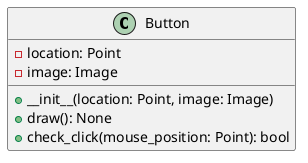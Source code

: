 @startuml

' Regular UML diagram
class Button {
    - location: Point
    - image: Image

    + __init__(location: Point, image: Image)
    + draw(): None
    + check_click(mouse_position: Point): bool
}

@enduml

